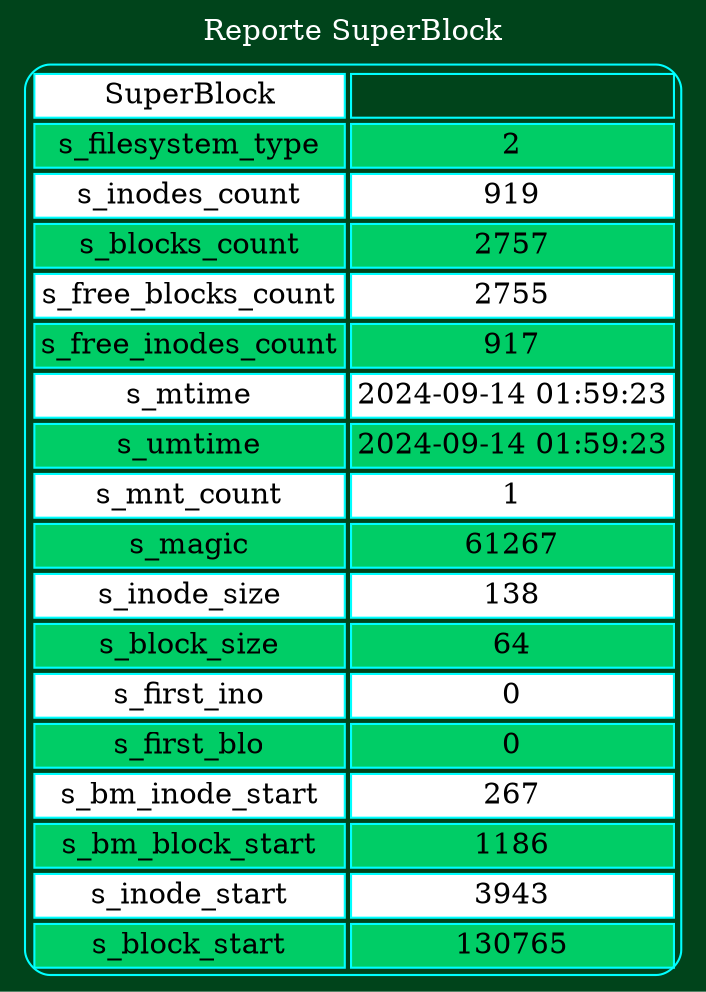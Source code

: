 digraph grid {bgcolor="#00441b" fontcolor="white" label=" Reporte SuperBlock "layout=dot labelloc = "t"edge [weigth=1000 style=dashed color=red4 dir = "both" arrowtail="open" arrowhead="open"]a0[shape=none, color=cyan, label=<
<TABLE cellspacing="3" cellpadding="2" style="rounded" >
<TR><TD bgcolor="white">SuperBlock</TD><TD></TD></TR>
<TR><TD bgcolor="springgreen3">s_filesystem_type</TD><TD bgcolor="springgreen3">2</TD></TR>
<TR><TD bgcolor="white">s_inodes_count</TD><TD bgcolor="white">919</TD></TR>
<TR><TD bgcolor="springgreen3">s_blocks_count</TD><TD bgcolor="springgreen3">2757</TD></TR>
<TR><TD bgcolor="white">s_free_blocks_count</TD><TD bgcolor="white">2755</TD></TR>
<TR><TD bgcolor="springgreen3">s_free_inodes_count</TD><TD bgcolor="springgreen3">917</TD></TR>
<TR><TD bgcolor="white">s_mtime</TD><TD bgcolor="white">2024-09-14 01:59:23</TD></TR>
<TR><TD bgcolor="springgreen3">s_umtime</TD><TD bgcolor="springgreen3">2024-09-14 01:59:23</TD></TR>
<TR><TD bgcolor="white">s_mnt_count</TD><TD bgcolor="white">1</TD></TR>
<TR><TD bgcolor="springgreen3">s_magic</TD><TD bgcolor="springgreen3">61267</TD></TR>
<TR><TD bgcolor="white">s_inode_size</TD><TD bgcolor="white">138</TD></TR>
<TR><TD bgcolor="springgreen3">s_block_size</TD><TD bgcolor="springgreen3">64</TD></TR>
<TR><TD bgcolor="white">s_first_ino</TD><TD bgcolor="white">0</TD></TR>
<TR><TD bgcolor="springgreen3">s_first_blo</TD><TD bgcolor="springgreen3">0</TD></TR>
<TR><TD bgcolor="white">s_bm_inode_start</TD><TD bgcolor="white">267</TD></TR>
<TR><TD bgcolor="springgreen3">s_bm_block_start</TD><TD bgcolor="springgreen3">1186</TD></TR>
<TR><TD bgcolor="white">s_inode_start</TD><TD bgcolor="white">3943</TD></TR>
<TR><TD bgcolor="springgreen3">s_block_start</TD><TD bgcolor="springgreen3">130765</TD></TR>
</TABLE>>];
}